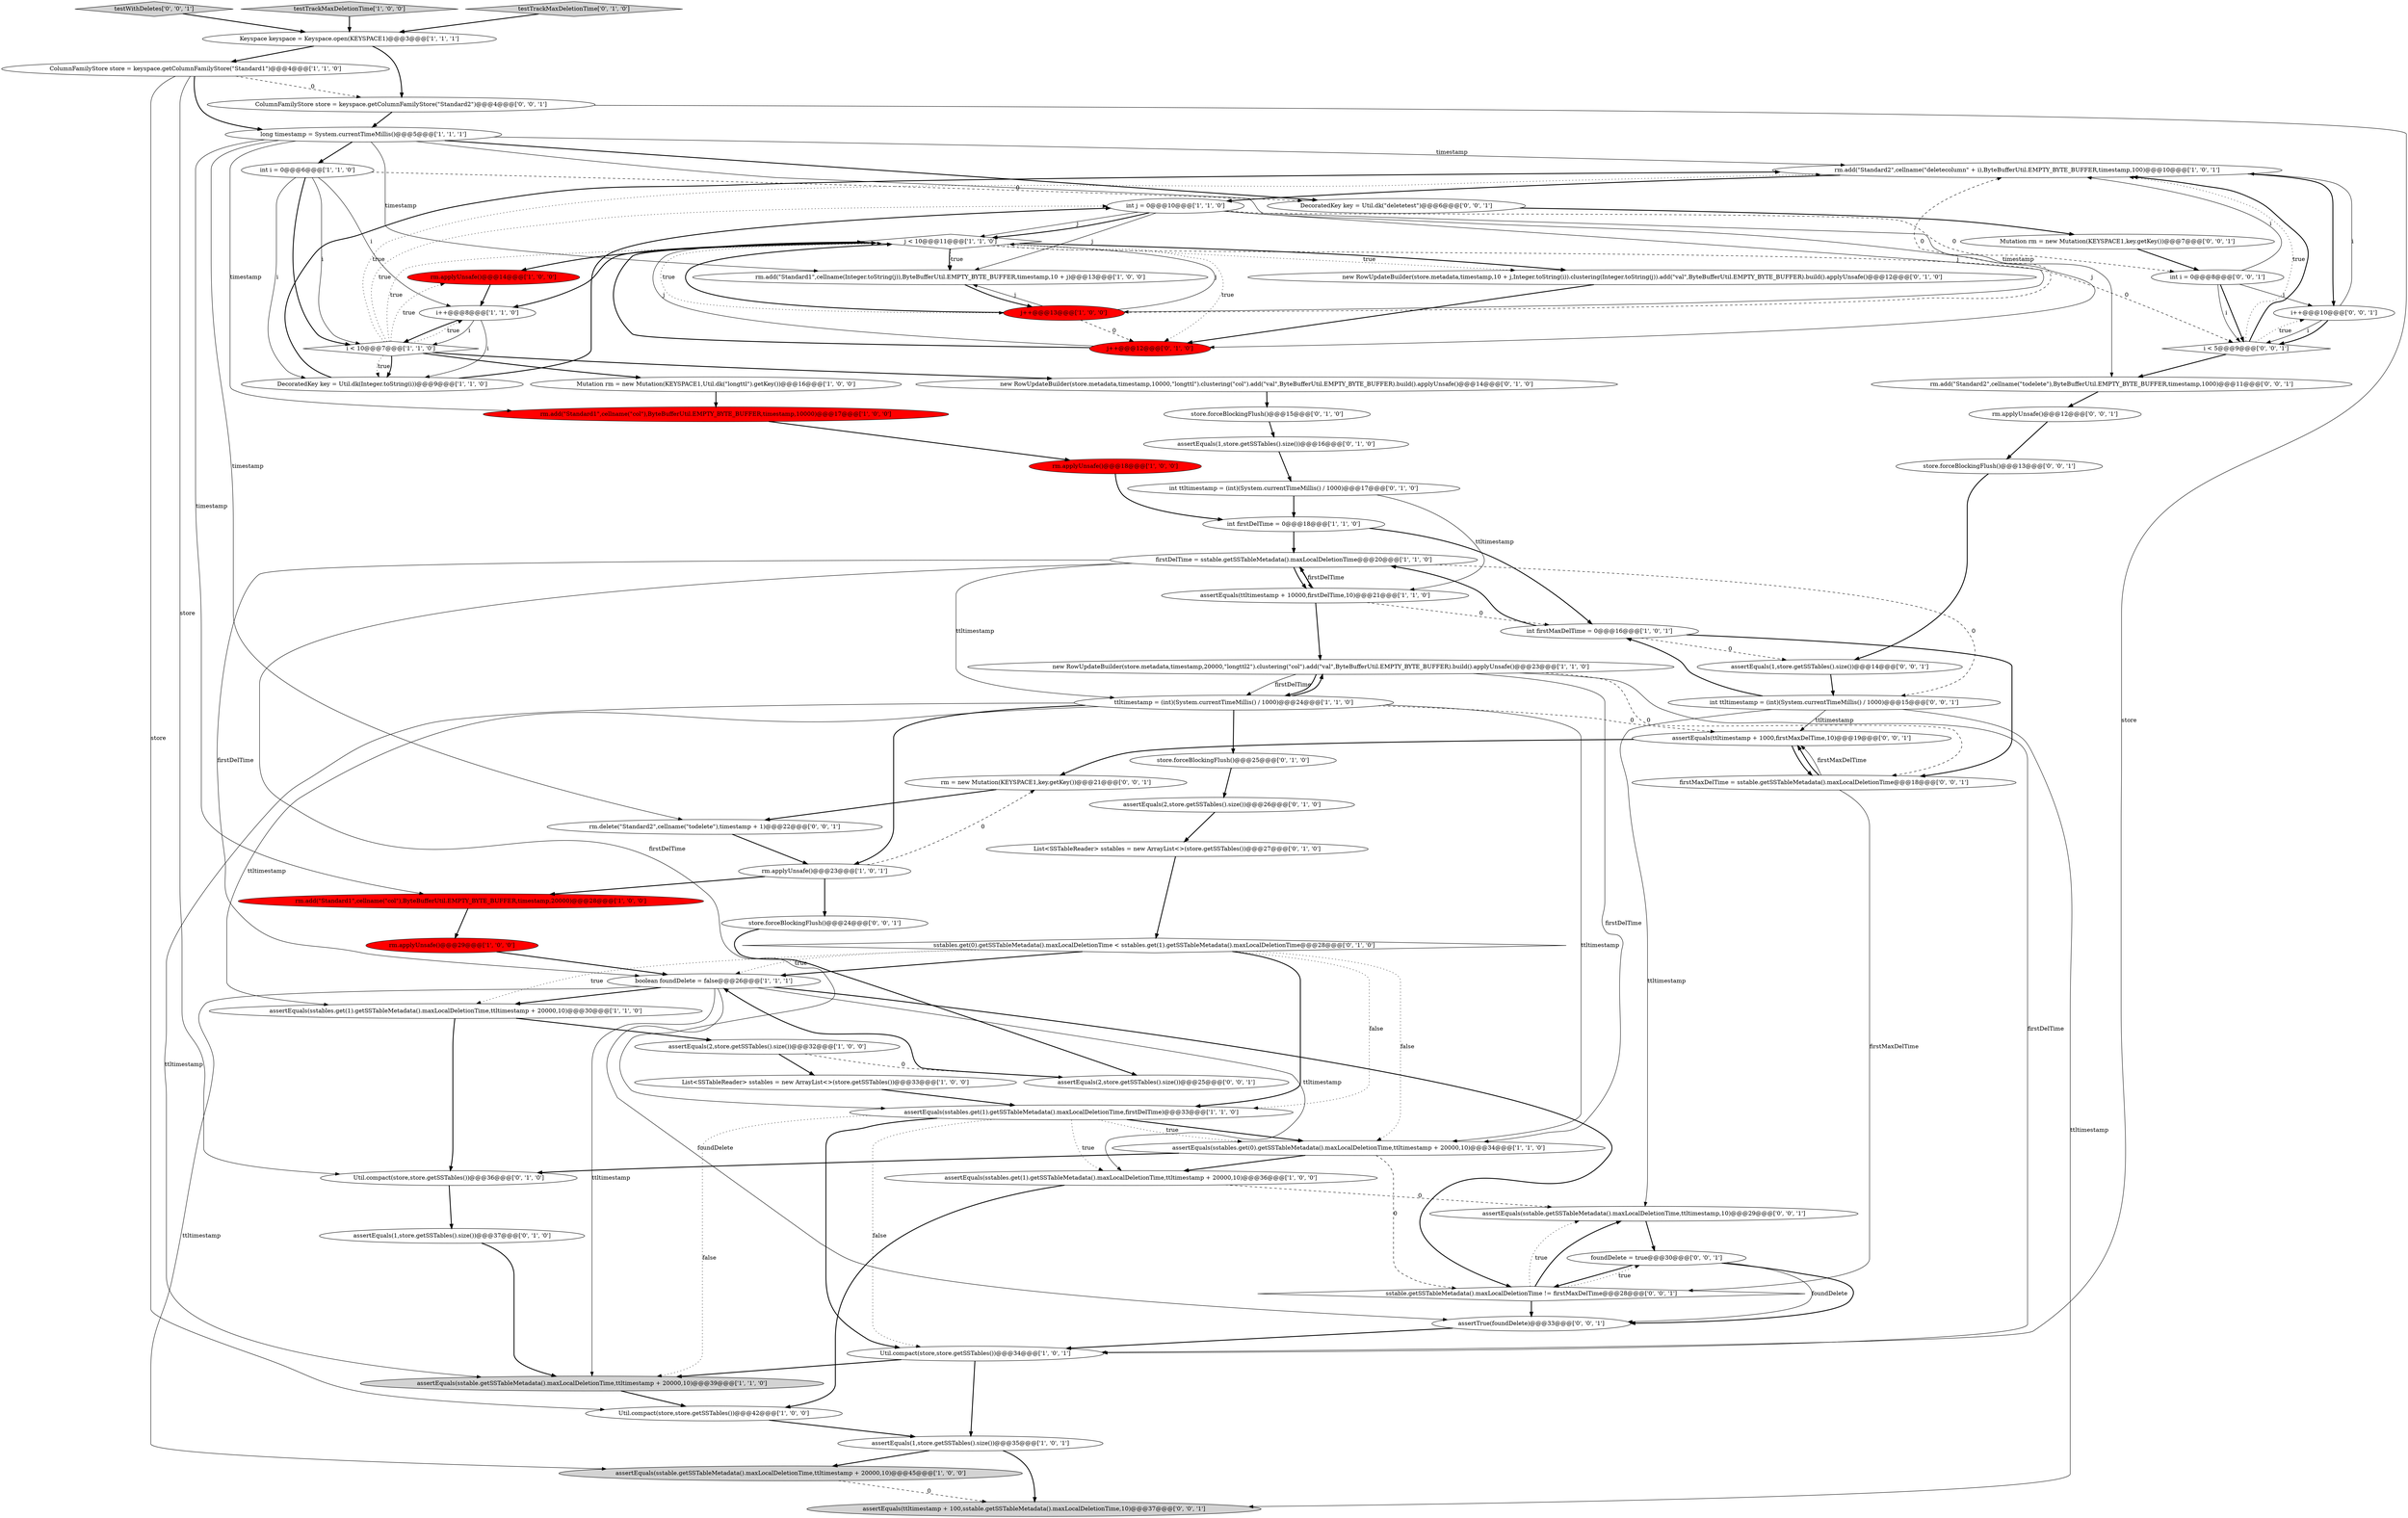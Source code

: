 digraph {
23 [style = filled, label = "firstDelTime = sstable.getSSTableMetadata().maxLocalDeletionTime@@@20@@@['1', '1', '0']", fillcolor = white, shape = ellipse image = "AAA0AAABBB1BBB"];
49 [style = filled, label = "new RowUpdateBuilder(store.metadata,timestamp,10000,\"longttl\").clustering(\"col\").add(\"val\",ByteBufferUtil.EMPTY_BYTE_BUFFER).build().applyUnsafe()@@@14@@@['0', '1', '0']", fillcolor = white, shape = ellipse image = "AAA0AAABBB2BBB"];
55 [style = filled, label = "assertEquals(2,store.getSSTables().size())@@@25@@@['0', '0', '1']", fillcolor = white, shape = ellipse image = "AAA0AAABBB3BBB"];
61 [style = filled, label = "i++@@@10@@@['0', '0', '1']", fillcolor = white, shape = ellipse image = "AAA0AAABBB3BBB"];
10 [style = filled, label = "boolean foundDelete = false@@@26@@@['1', '1', '1']", fillcolor = white, shape = ellipse image = "AAA0AAABBB1BBB"];
11 [style = filled, label = "assertEquals(ttltimestamp + 10000,firstDelTime,10)@@@21@@@['1', '1', '0']", fillcolor = white, shape = ellipse image = "AAA0AAABBB1BBB"];
24 [style = filled, label = "assertEquals(1,store.getSSTables().size())@@@35@@@['1', '0', '1']", fillcolor = white, shape = ellipse image = "AAA0AAABBB1BBB"];
43 [style = filled, label = "assertEquals(2,store.getSSTables().size())@@@26@@@['0', '1', '0']", fillcolor = white, shape = ellipse image = "AAA0AAABBB2BBB"];
68 [style = filled, label = "rm.delete(\"Standard2\",cellname(\"todelete\"),timestamp + 1)@@@22@@@['0', '0', '1']", fillcolor = white, shape = ellipse image = "AAA0AAABBB3BBB"];
4 [style = filled, label = "Util.compact(store,store.getSSTables())@@@42@@@['1', '0', '0']", fillcolor = white, shape = ellipse image = "AAA0AAABBB1BBB"];
25 [style = filled, label = "assertEquals(sstables.get(1).getSSTableMetadata().maxLocalDeletionTime,ttltimestamp + 20000,10)@@@30@@@['1', '1', '0']", fillcolor = white, shape = ellipse image = "AAA0AAABBB1BBB"];
8 [style = filled, label = "assertEquals(sstable.getSSTableMetadata().maxLocalDeletionTime,ttltimestamp + 20000,10)@@@39@@@['1', '1', '0']", fillcolor = lightgray, shape = ellipse image = "AAA0AAABBB1BBB"];
9 [style = filled, label = "ttltimestamp = (int)(System.currentTimeMillis() / 1000)@@@24@@@['1', '1', '0']", fillcolor = white, shape = ellipse image = "AAA0AAABBB1BBB"];
37 [style = filled, label = "rm.applyUnsafe()@@@29@@@['1', '0', '0']", fillcolor = red, shape = ellipse image = "AAA1AAABBB1BBB"];
16 [style = filled, label = "Mutation rm = new Mutation(KEYSPACE1,Util.dk(\"longttl\").getKey())@@@16@@@['1', '0', '0']", fillcolor = white, shape = ellipse image = "AAA0AAABBB1BBB"];
39 [style = filled, label = "assertEquals(1,store.getSSTables().size())@@@16@@@['0', '1', '0']", fillcolor = white, shape = ellipse image = "AAA0AAABBB2BBB"];
20 [style = filled, label = "rm.add(\"Standard2\",cellname(\"deletecolumn\" + i),ByteBufferUtil.EMPTY_BYTE_BUFFER,timestamp,100)@@@10@@@['1', '0', '1']", fillcolor = white, shape = ellipse image = "AAA0AAABBB1BBB"];
62 [style = filled, label = "Mutation rm = new Mutation(KEYSPACE1,key.getKey())@@@7@@@['0', '0', '1']", fillcolor = white, shape = ellipse image = "AAA0AAABBB3BBB"];
52 [style = filled, label = "assertEquals(ttltimestamp + 1000,firstMaxDelTime,10)@@@19@@@['0', '0', '1']", fillcolor = white, shape = ellipse image = "AAA0AAABBB3BBB"];
54 [style = filled, label = "DecoratedKey key = Util.dk(\"deletetest\")@@@6@@@['0', '0', '1']", fillcolor = white, shape = ellipse image = "AAA0AAABBB3BBB"];
15 [style = filled, label = "int firstDelTime = 0@@@18@@@['1', '1', '0']", fillcolor = white, shape = ellipse image = "AAA0AAABBB1BBB"];
50 [style = filled, label = "store.forceBlockingFlush()@@@15@@@['0', '1', '0']", fillcolor = white, shape = ellipse image = "AAA0AAABBB2BBB"];
58 [style = filled, label = "rm.applyUnsafe()@@@12@@@['0', '0', '1']", fillcolor = white, shape = ellipse image = "AAA0AAABBB3BBB"];
34 [style = filled, label = "j < 10@@@11@@@['1', '1', '0']", fillcolor = white, shape = diamond image = "AAA0AAABBB1BBB"];
63 [style = filled, label = "foundDelete = true@@@30@@@['0', '0', '1']", fillcolor = white, shape = ellipse image = "AAA0AAABBB3BBB"];
66 [style = filled, label = "testWithDeletes['0', '0', '1']", fillcolor = lightgray, shape = diamond image = "AAA0AAABBB3BBB"];
36 [style = filled, label = "List<SSTableReader> sstables = new ArrayList<>(store.getSSTables())@@@33@@@['1', '0', '0']", fillcolor = white, shape = ellipse image = "AAA0AAABBB1BBB"];
73 [style = filled, label = "store.forceBlockingFlush()@@@13@@@['0', '0', '1']", fillcolor = white, shape = ellipse image = "AAA0AAABBB3BBB"];
18 [style = filled, label = "Keyspace keyspace = Keyspace.open(KEYSPACE1)@@@3@@@['1', '1', '1']", fillcolor = white, shape = ellipse image = "AAA0AAABBB1BBB"];
7 [style = filled, label = "assertEquals(sstables.get(1).getSSTableMetadata().maxLocalDeletionTime,firstDelTime)@@@33@@@['1', '1', '0']", fillcolor = white, shape = ellipse image = "AAA0AAABBB1BBB"];
32 [style = filled, label = "assertEquals(sstables.get(1).getSSTableMetadata().maxLocalDeletionTime,ttltimestamp + 20000,10)@@@36@@@['1', '0', '0']", fillcolor = white, shape = ellipse image = "AAA0AAABBB1BBB"];
6 [style = filled, label = "DecoratedKey key = Util.dk(Integer.toString(i))@@@9@@@['1', '1', '0']", fillcolor = white, shape = ellipse image = "AAA0AAABBB1BBB"];
51 [style = filled, label = "assertEquals(ttltimestamp + 100,sstable.getSSTableMetadata().maxLocalDeletionTime,10)@@@37@@@['0', '0', '1']", fillcolor = lightgray, shape = ellipse image = "AAA0AAABBB3BBB"];
48 [style = filled, label = "j++@@@12@@@['0', '1', '0']", fillcolor = red, shape = ellipse image = "AAA1AAABBB2BBB"];
13 [style = filled, label = "i < 10@@@7@@@['1', '1', '0']", fillcolor = white, shape = diamond image = "AAA0AAABBB1BBB"];
42 [style = filled, label = "List<SSTableReader> sstables = new ArrayList<>(store.getSSTables())@@@27@@@['0', '1', '0']", fillcolor = white, shape = ellipse image = "AAA0AAABBB2BBB"];
57 [style = filled, label = "assertTrue(foundDelete)@@@33@@@['0', '0', '1']", fillcolor = white, shape = ellipse image = "AAA0AAABBB3BBB"];
65 [style = filled, label = "int ttltimestamp = (int)(System.currentTimeMillis() / 1000)@@@15@@@['0', '0', '1']", fillcolor = white, shape = ellipse image = "AAA0AAABBB3BBB"];
5 [style = filled, label = "rm.add(\"Standard1\",cellname(Integer.toString(j)),ByteBufferUtil.EMPTY_BYTE_BUFFER,timestamp,10 + j)@@@13@@@['1', '0', '0']", fillcolor = white, shape = ellipse image = "AAA0AAABBB1BBB"];
29 [style = filled, label = "rm.add(\"Standard1\",cellname(\"col\"),ByteBufferUtil.EMPTY_BYTE_BUFFER,timestamp,10000)@@@17@@@['1', '0', '0']", fillcolor = red, shape = ellipse image = "AAA1AAABBB1BBB"];
26 [style = filled, label = "Util.compact(store,store.getSSTables())@@@34@@@['1', '0', '1']", fillcolor = white, shape = ellipse image = "AAA0AAABBB1BBB"];
41 [style = filled, label = "int ttltimestamp = (int)(System.currentTimeMillis() / 1000)@@@17@@@['0', '1', '0']", fillcolor = white, shape = ellipse image = "AAA0AAABBB2BBB"];
38 [style = filled, label = "assertEquals(1,store.getSSTables().size())@@@37@@@['0', '1', '0']", fillcolor = white, shape = ellipse image = "AAA0AAABBB2BBB"];
0 [style = filled, label = "ColumnFamilyStore store = keyspace.getColumnFamilyStore(\"Standard1\")@@@4@@@['1', '1', '0']", fillcolor = white, shape = ellipse image = "AAA0AAABBB1BBB"];
3 [style = filled, label = "int firstMaxDelTime = 0@@@16@@@['1', '0', '1']", fillcolor = white, shape = ellipse image = "AAA0AAABBB1BBB"];
45 [style = filled, label = "Util.compact(store,store.getSSTables())@@@36@@@['0', '1', '0']", fillcolor = white, shape = ellipse image = "AAA0AAABBB2BBB"];
64 [style = filled, label = "store.forceBlockingFlush()@@@24@@@['0', '0', '1']", fillcolor = white, shape = ellipse image = "AAA0AAABBB3BBB"];
33 [style = filled, label = "rm.add(\"Standard1\",cellname(\"col\"),ByteBufferUtil.EMPTY_BYTE_BUFFER,timestamp,20000)@@@28@@@['1', '0', '0']", fillcolor = red, shape = ellipse image = "AAA1AAABBB1BBB"];
71 [style = filled, label = "ColumnFamilyStore store = keyspace.getColumnFamilyStore(\"Standard2\")@@@4@@@['0', '0', '1']", fillcolor = white, shape = ellipse image = "AAA0AAABBB3BBB"];
59 [style = filled, label = "assertEquals(1,store.getSSTables().size())@@@14@@@['0', '0', '1']", fillcolor = white, shape = ellipse image = "AAA0AAABBB3BBB"];
72 [style = filled, label = "i < 5@@@9@@@['0', '0', '1']", fillcolor = white, shape = diamond image = "AAA0AAABBB3BBB"];
22 [style = filled, label = "int i = 0@@@6@@@['1', '1', '0']", fillcolor = white, shape = ellipse image = "AAA0AAABBB1BBB"];
44 [style = filled, label = "sstables.get(0).getSSTableMetadata().maxLocalDeletionTime < sstables.get(1).getSSTableMetadata().maxLocalDeletionTime@@@28@@@['0', '1', '0']", fillcolor = white, shape = diamond image = "AAA0AAABBB2BBB"];
12 [style = filled, label = "assertEquals(sstable.getSSTableMetadata().maxLocalDeletionTime,ttltimestamp + 20000,10)@@@45@@@['1', '0', '0']", fillcolor = lightgray, shape = ellipse image = "AAA0AAABBB1BBB"];
67 [style = filled, label = "rm = new Mutation(KEYSPACE1,key.getKey())@@@21@@@['0', '0', '1']", fillcolor = white, shape = ellipse image = "AAA0AAABBB3BBB"];
40 [style = filled, label = "store.forceBlockingFlush()@@@25@@@['0', '1', '0']", fillcolor = white, shape = ellipse image = "AAA0AAABBB2BBB"];
17 [style = filled, label = "assertEquals(sstables.get(0).getSSTableMetadata().maxLocalDeletionTime,ttltimestamp + 20000,10)@@@34@@@['1', '1', '0']", fillcolor = white, shape = ellipse image = "AAA0AAABBB1BBB"];
70 [style = filled, label = "firstMaxDelTime = sstable.getSSTableMetadata().maxLocalDeletionTime@@@18@@@['0', '0', '1']", fillcolor = white, shape = ellipse image = "AAA0AAABBB3BBB"];
31 [style = filled, label = "rm.applyUnsafe()@@@14@@@['1', '0', '0']", fillcolor = red, shape = ellipse image = "AAA1AAABBB1BBB"];
27 [style = filled, label = "testTrackMaxDeletionTime['1', '0', '0']", fillcolor = lightgray, shape = diamond image = "AAA0AAABBB1BBB"];
2 [style = filled, label = "new RowUpdateBuilder(store.metadata,timestamp,20000,\"longttl2\").clustering(\"col\").add(\"val\",ByteBufferUtil.EMPTY_BYTE_BUFFER).build().applyUnsafe()@@@23@@@['1', '1', '0']", fillcolor = white, shape = ellipse image = "AAA0AAABBB1BBB"];
21 [style = filled, label = "assertEquals(2,store.getSSTables().size())@@@32@@@['1', '0', '0']", fillcolor = white, shape = ellipse image = "AAA0AAABBB1BBB"];
19 [style = filled, label = "rm.applyUnsafe()@@@18@@@['1', '0', '0']", fillcolor = red, shape = ellipse image = "AAA1AAABBB1BBB"];
69 [style = filled, label = "int i = 0@@@8@@@['0', '0', '1']", fillcolor = white, shape = ellipse image = "AAA0AAABBB3BBB"];
14 [style = filled, label = "j++@@@13@@@['1', '0', '0']", fillcolor = red, shape = ellipse image = "AAA1AAABBB1BBB"];
28 [style = filled, label = "int j = 0@@@10@@@['1', '1', '0']", fillcolor = white, shape = ellipse image = "AAA0AAABBB1BBB"];
30 [style = filled, label = "long timestamp = System.currentTimeMillis()@@@5@@@['1', '1', '1']", fillcolor = white, shape = ellipse image = "AAA0AAABBB1BBB"];
35 [style = filled, label = "rm.applyUnsafe()@@@23@@@['1', '0', '1']", fillcolor = white, shape = ellipse image = "AAA0AAABBB1BBB"];
47 [style = filled, label = "new RowUpdateBuilder(store.metadata,timestamp,10 + j,Integer.toString(i)).clustering(Integer.toString(j)).add(\"val\",ByteBufferUtil.EMPTY_BYTE_BUFFER).build().applyUnsafe()@@@12@@@['0', '1', '0']", fillcolor = white, shape = ellipse image = "AAA0AAABBB2BBB"];
56 [style = filled, label = "sstable.getSSTableMetadata().maxLocalDeletionTime != firstMaxDelTime@@@28@@@['0', '0', '1']", fillcolor = white, shape = diamond image = "AAA0AAABBB3BBB"];
46 [style = filled, label = "testTrackMaxDeletionTime['0', '1', '0']", fillcolor = lightgray, shape = diamond image = "AAA0AAABBB2BBB"];
60 [style = filled, label = "rm.add(\"Standard2\",cellname(\"todelete\"),ByteBufferUtil.EMPTY_BYTE_BUFFER,timestamp,1000)@@@11@@@['0', '0', '1']", fillcolor = white, shape = ellipse image = "AAA0AAABBB3BBB"];
53 [style = filled, label = "assertEquals(sstable.getSSTableMetadata().maxLocalDeletionTime,ttltimestamp,10)@@@29@@@['0', '0', '1']", fillcolor = white, shape = ellipse image = "AAA0AAABBB3BBB"];
1 [style = filled, label = "i++@@@8@@@['1', '1', '0']", fillcolor = white, shape = ellipse image = "AAA0AAABBB1BBB"];
0->30 [style = bold, label=""];
2->9 [style = solid, label="firstDelTime"];
68->35 [style = bold, label=""];
71->30 [style = bold, label=""];
13->28 [style = dotted, label="true"];
41->15 [style = bold, label=""];
14->5 [style = solid, label="j"];
25->45 [style = bold, label=""];
28->34 [style = solid, label="j"];
13->20 [style = dotted, label="true"];
53->63 [style = bold, label=""];
61->20 [style = solid, label="i"];
43->42 [style = bold, label=""];
65->51 [style = solid, label="ttltimestamp"];
44->7 [style = bold, label=""];
14->20 [style = dashed, label="0"];
17->45 [style = bold, label=""];
9->52 [style = dashed, label="0"];
63->56 [style = bold, label=""];
13->49 [style = bold, label=""];
44->10 [style = dotted, label="true"];
31->1 [style = bold, label=""];
17->56 [style = dashed, label="0"];
22->1 [style = solid, label="i"];
1->13 [style = bold, label=""];
9->35 [style = bold, label=""];
58->73 [style = bold, label=""];
7->26 [style = bold, label=""];
23->9 [style = solid, label="ttltimestamp"];
11->3 [style = dashed, label="0"];
42->44 [style = bold, label=""];
21->36 [style = bold, label=""];
52->67 [style = bold, label=""];
61->72 [style = solid, label="i"];
45->38 [style = bold, label=""];
69->72 [style = bold, label=""];
67->68 [style = bold, label=""];
72->61 [style = dotted, label="true"];
69->61 [style = solid, label="i"];
70->52 [style = solid, label="firstMaxDelTime"];
32->4 [style = bold, label=""];
8->4 [style = bold, label=""];
19->15 [style = bold, label=""];
34->14 [style = dotted, label="true"];
2->26 [style = solid, label="firstDelTime"];
48->34 [style = bold, label=""];
56->53 [style = bold, label=""];
18->0 [style = bold, label=""];
1->13 [style = solid, label="i"];
22->13 [style = bold, label=""];
23->11 [style = solid, label="firstDelTime"];
25->21 [style = bold, label=""];
20->61 [style = bold, label=""];
9->40 [style = bold, label=""];
13->6 [style = dotted, label="true"];
72->20 [style = dotted, label="true"];
23->10 [style = solid, label="firstDelTime"];
47->48 [style = bold, label=""];
9->17 [style = solid, label="ttltimestamp"];
9->2 [style = bold, label=""];
34->47 [style = dotted, label="true"];
2->70 [style = dashed, label="0"];
16->29 [style = bold, label=""];
34->47 [style = bold, label=""];
30->20 [style = solid, label="timestamp"];
54->62 [style = bold, label=""];
34->31 [style = bold, label=""];
2->9 [style = bold, label=""];
56->57 [style = bold, label=""];
7->26 [style = dotted, label="false"];
72->20 [style = bold, label=""];
26->24 [style = bold, label=""];
13->16 [style = bold, label=""];
50->39 [style = bold, label=""];
69->20 [style = solid, label="i"];
2->17 [style = solid, label="firstDelTime"];
69->72 [style = solid, label="i"];
73->59 [style = bold, label=""];
3->23 [style = bold, label=""];
44->25 [style = dotted, label="true"];
10->25 [style = bold, label=""];
28->48 [style = solid, label="j"];
9->25 [style = solid, label="ttltimestamp"];
39->41 [style = bold, label=""];
63->57 [style = solid, label="foundDelete"];
7->17 [style = dotted, label="true"];
7->32 [style = dotted, label="true"];
22->54 [style = dashed, label="0"];
61->72 [style = bold, label=""];
13->34 [style = dotted, label="true"];
0->71 [style = dashed, label="0"];
27->18 [style = bold, label=""];
24->51 [style = bold, label=""];
24->12 [style = bold, label=""];
30->5 [style = solid, label="timestamp"];
4->24 [style = bold, label=""];
7->17 [style = bold, label=""];
65->53 [style = solid, label="ttltimestamp"];
37->10 [style = bold, label=""];
10->8 [style = solid, label="ttltimestamp"];
64->55 [style = bold, label=""];
30->29 [style = solid, label="timestamp"];
22->6 [style = solid, label="i"];
57->26 [style = bold, label=""];
48->34 [style = solid, label="j"];
59->65 [style = bold, label=""];
71->26 [style = solid, label="store"];
63->57 [style = bold, label=""];
30->68 [style = solid, label="timestamp"];
32->53 [style = dashed, label="0"];
26->8 [style = bold, label=""];
15->3 [style = bold, label=""];
46->18 [style = bold, label=""];
55->10 [style = bold, label=""];
34->48 [style = dotted, label="true"];
30->60 [style = solid, label="timestamp"];
49->50 [style = bold, label=""];
0->4 [style = solid, label="store"];
6->20 [style = bold, label=""];
60->58 [style = bold, label=""];
52->70 [style = bold, label=""];
9->8 [style = solid, label="ttltimestamp"];
28->14 [style = solid, label="j"];
29->19 [style = bold, label=""];
30->54 [style = bold, label=""];
44->17 [style = dotted, label="false"];
14->34 [style = solid, label="j"];
38->8 [style = bold, label=""];
40->43 [style = bold, label=""];
13->6 [style = bold, label=""];
23->11 [style = bold, label=""];
33->37 [style = bold, label=""];
62->69 [style = bold, label=""];
34->5 [style = dotted, label="true"];
15->23 [style = bold, label=""];
65->3 [style = bold, label=""];
30->22 [style = bold, label=""];
10->56 [style = bold, label=""];
1->6 [style = solid, label="i"];
28->34 [style = bold, label=""];
12->51 [style = dashed, label="0"];
34->5 [style = bold, label=""];
34->1 [style = bold, label=""];
28->5 [style = solid, label="j"];
14->48 [style = dashed, label="0"];
22->13 [style = solid, label="i"];
21->55 [style = dashed, label="0"];
20->28 [style = bold, label=""];
3->59 [style = dashed, label="0"];
35->33 [style = bold, label=""];
44->10 [style = bold, label=""];
44->7 [style = dotted, label="false"];
3->70 [style = bold, label=""];
14->34 [style = bold, label=""];
35->67 [style = dashed, label="0"];
5->14 [style = bold, label=""];
17->32 [style = bold, label=""];
72->60 [style = bold, label=""];
11->2 [style = bold, label=""];
18->71 [style = bold, label=""];
10->57 [style = solid, label="foundDelete"];
23->65 [style = dashed, label="0"];
65->52 [style = solid, label="ttltimestamp"];
13->1 [style = dotted, label="true"];
13->31 [style = dotted, label="true"];
10->32 [style = solid, label="ttltimestamp"];
10->12 [style = solid, label="ttltimestamp"];
36->7 [style = bold, label=""];
66->18 [style = bold, label=""];
23->7 [style = solid, label="firstDelTime"];
70->56 [style = solid, label="firstMaxDelTime"];
7->8 [style = dotted, label="false"];
56->53 [style = dotted, label="true"];
28->69 [style = dashed, label="0"];
70->52 [style = bold, label=""];
41->11 [style = solid, label="ttltimestamp"];
56->63 [style = dotted, label="true"];
35->64 [style = bold, label=""];
11->23 [style = bold, label=""];
0->45 [style = solid, label="store"];
34->72 [style = dashed, label="0"];
6->28 [style = bold, label=""];
30->33 [style = solid, label="timestamp"];
}
